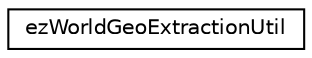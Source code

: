 digraph "Graphical Class Hierarchy"
{
 // LATEX_PDF_SIZE
  edge [fontname="Helvetica",fontsize="10",labelfontname="Helvetica",labelfontsize="10"];
  node [fontname="Helvetica",fontsize="10",shape=record];
  rankdir="LR";
  Node0 [label="ezWorldGeoExtractionUtil",height=0.2,width=0.4,color="black", fillcolor="white", style="filled",URL="$da/d0d/classez_world_geo_extraction_util.htm",tooltip="A utility to gather raw geometry from a world."];
}
